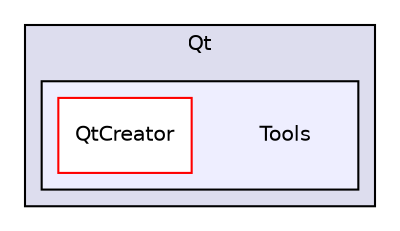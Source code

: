 digraph "C:/Qt/Tools" {
  compound=true
  node [ fontsize="10", fontname="Helvetica"];
  edge [ labelfontsize="10", labelfontname="Helvetica"];
  subgraph clusterdir_49430c0ec1c4d44bb95ffbb0c7a74747 {
    graph [ bgcolor="#ddddee", pencolor="black", label="Qt" fontname="Helvetica", fontsize="10", URL="dir_49430c0ec1c4d44bb95ffbb0c7a74747.html"]
  subgraph clusterdir_896ff02a94237360db36ee187912cf14 {
    graph [ bgcolor="#eeeeff", pencolor="black", label="" URL="dir_896ff02a94237360db36ee187912cf14.html"];
    dir_896ff02a94237360db36ee187912cf14 [shape=plaintext label="Tools"];
    dir_338b5698bf7460aa2f36733a3af7bf5f [shape=box label="QtCreator" color="red" fillcolor="white" style="filled" URL="dir_338b5698bf7460aa2f36733a3af7bf5f.html"];
  }
  }
}
